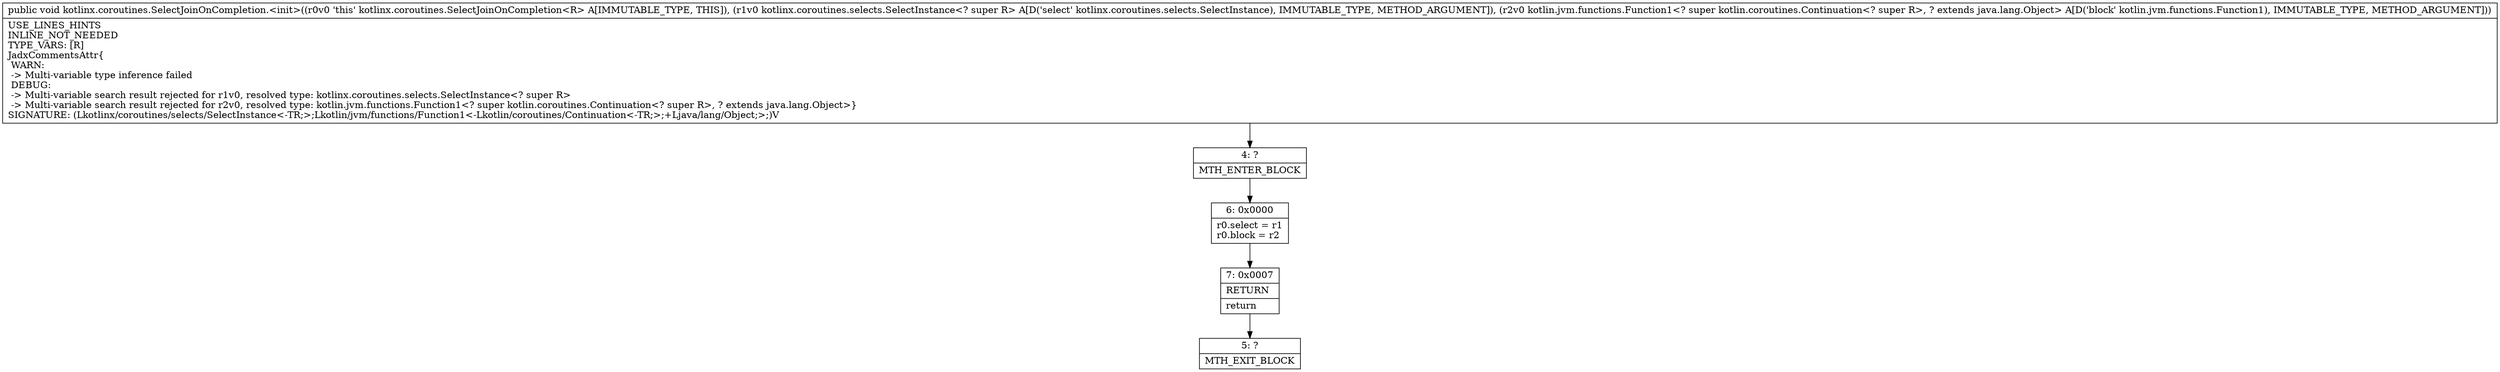 digraph "CFG forkotlinx.coroutines.SelectJoinOnCompletion.\<init\>(Lkotlinx\/coroutines\/selects\/SelectInstance;Lkotlin\/jvm\/functions\/Function1;)V" {
Node_4 [shape=record,label="{4\:\ ?|MTH_ENTER_BLOCK\l}"];
Node_6 [shape=record,label="{6\:\ 0x0000|r0.select = r1\lr0.block = r2\l}"];
Node_7 [shape=record,label="{7\:\ 0x0007|RETURN\l|return\l}"];
Node_5 [shape=record,label="{5\:\ ?|MTH_EXIT_BLOCK\l}"];
MethodNode[shape=record,label="{public void kotlinx.coroutines.SelectJoinOnCompletion.\<init\>((r0v0 'this' kotlinx.coroutines.SelectJoinOnCompletion\<R\> A[IMMUTABLE_TYPE, THIS]), (r1v0 kotlinx.coroutines.selects.SelectInstance\<? super R\> A[D('select' kotlinx.coroutines.selects.SelectInstance), IMMUTABLE_TYPE, METHOD_ARGUMENT]), (r2v0 kotlin.jvm.functions.Function1\<? super kotlin.coroutines.Continuation\<? super R\>, ? extends java.lang.Object\> A[D('block' kotlin.jvm.functions.Function1), IMMUTABLE_TYPE, METHOD_ARGUMENT]))  | USE_LINES_HINTS\lINLINE_NOT_NEEDED\lTYPE_VARS: [R]\lJadxCommentsAttr\{\l WARN: \l \-\> Multi\-variable type inference failed\l DEBUG: \l \-\> Multi\-variable search result rejected for r1v0, resolved type: kotlinx.coroutines.selects.SelectInstance\<? super R\>\l \-\> Multi\-variable search result rejected for r2v0, resolved type: kotlin.jvm.functions.Function1\<? super kotlin.coroutines.Continuation\<? super R\>, ? extends java.lang.Object\>\}\lSIGNATURE: (Lkotlinx\/coroutines\/selects\/SelectInstance\<\-TR;\>;Lkotlin\/jvm\/functions\/Function1\<\-Lkotlin\/coroutines\/Continuation\<\-TR;\>;+Ljava\/lang\/Object;\>;)V\l}"];
MethodNode -> Node_4;Node_4 -> Node_6;
Node_6 -> Node_7;
Node_7 -> Node_5;
}

